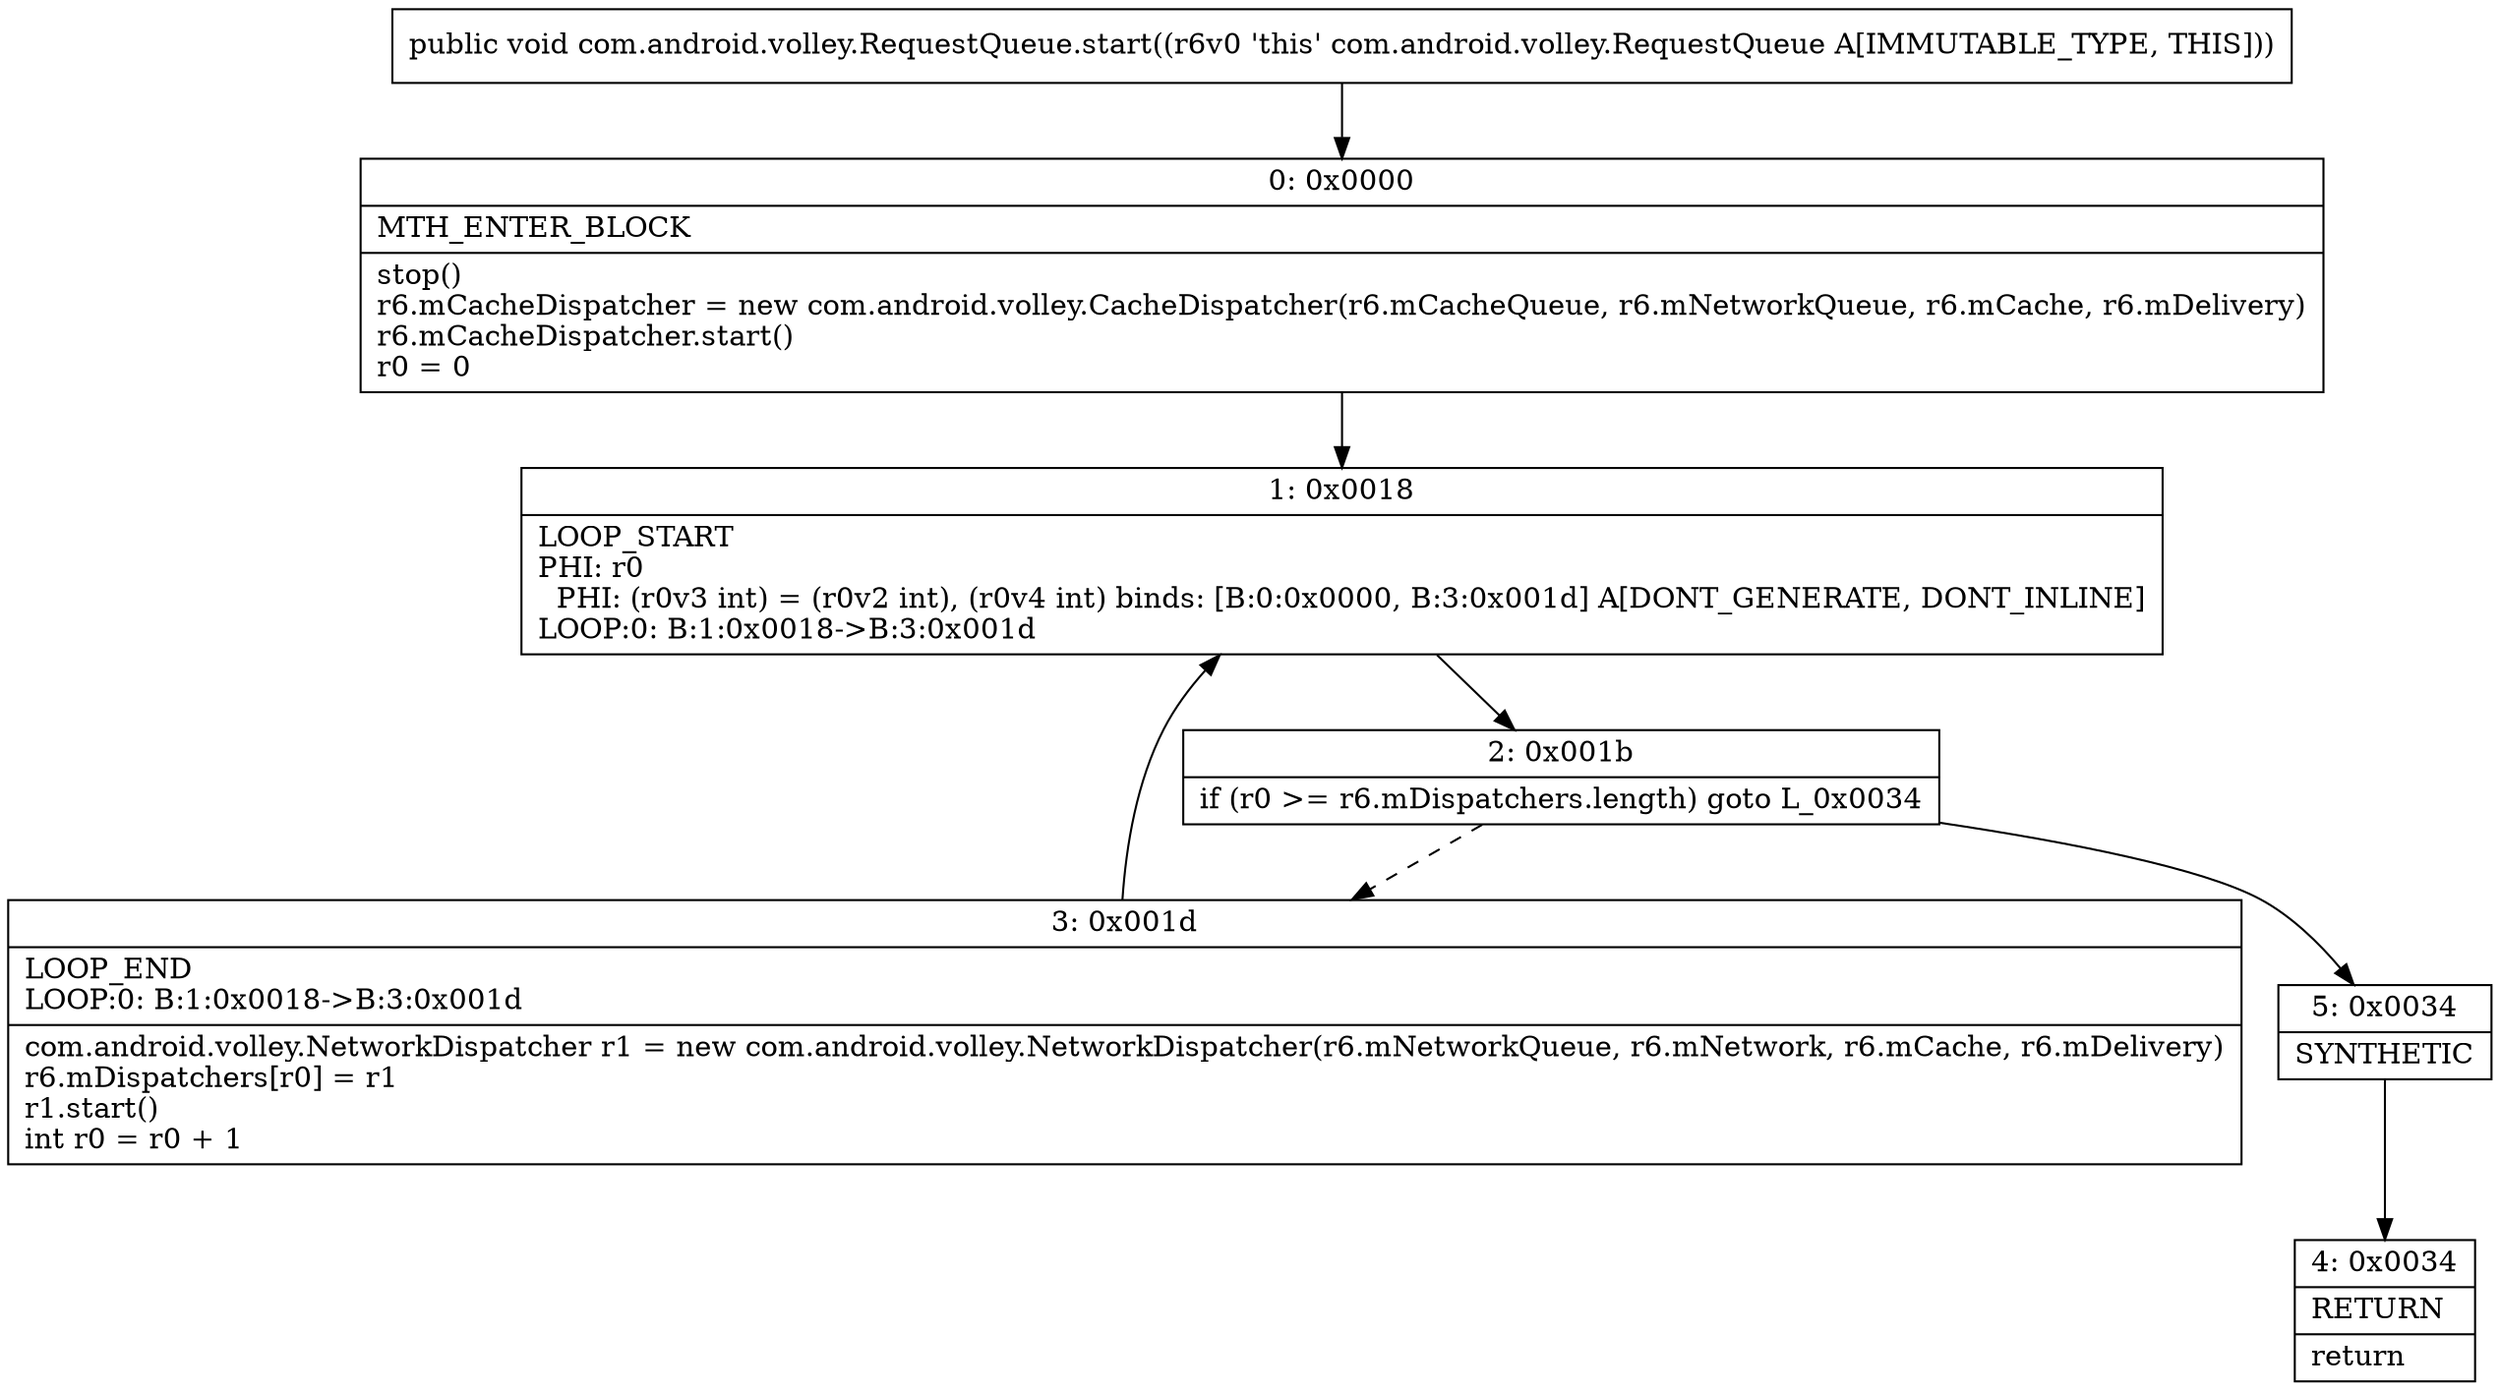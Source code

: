 digraph "CFG forcom.android.volley.RequestQueue.start()V" {
Node_0 [shape=record,label="{0\:\ 0x0000|MTH_ENTER_BLOCK\l|stop()\lr6.mCacheDispatcher = new com.android.volley.CacheDispatcher(r6.mCacheQueue, r6.mNetworkQueue, r6.mCache, r6.mDelivery)\lr6.mCacheDispatcher.start()\lr0 = 0\l}"];
Node_1 [shape=record,label="{1\:\ 0x0018|LOOP_START\lPHI: r0 \l  PHI: (r0v3 int) = (r0v2 int), (r0v4 int) binds: [B:0:0x0000, B:3:0x001d] A[DONT_GENERATE, DONT_INLINE]\lLOOP:0: B:1:0x0018\-\>B:3:0x001d\l}"];
Node_2 [shape=record,label="{2\:\ 0x001b|if (r0 \>= r6.mDispatchers.length) goto L_0x0034\l}"];
Node_3 [shape=record,label="{3\:\ 0x001d|LOOP_END\lLOOP:0: B:1:0x0018\-\>B:3:0x001d\l|com.android.volley.NetworkDispatcher r1 = new com.android.volley.NetworkDispatcher(r6.mNetworkQueue, r6.mNetwork, r6.mCache, r6.mDelivery)\lr6.mDispatchers[r0] = r1\lr1.start()\lint r0 = r0 + 1\l}"];
Node_4 [shape=record,label="{4\:\ 0x0034|RETURN\l|return\l}"];
Node_5 [shape=record,label="{5\:\ 0x0034|SYNTHETIC\l}"];
MethodNode[shape=record,label="{public void com.android.volley.RequestQueue.start((r6v0 'this' com.android.volley.RequestQueue A[IMMUTABLE_TYPE, THIS])) }"];
MethodNode -> Node_0;
Node_0 -> Node_1;
Node_1 -> Node_2;
Node_2 -> Node_3[style=dashed];
Node_2 -> Node_5;
Node_3 -> Node_1;
Node_5 -> Node_4;
}

